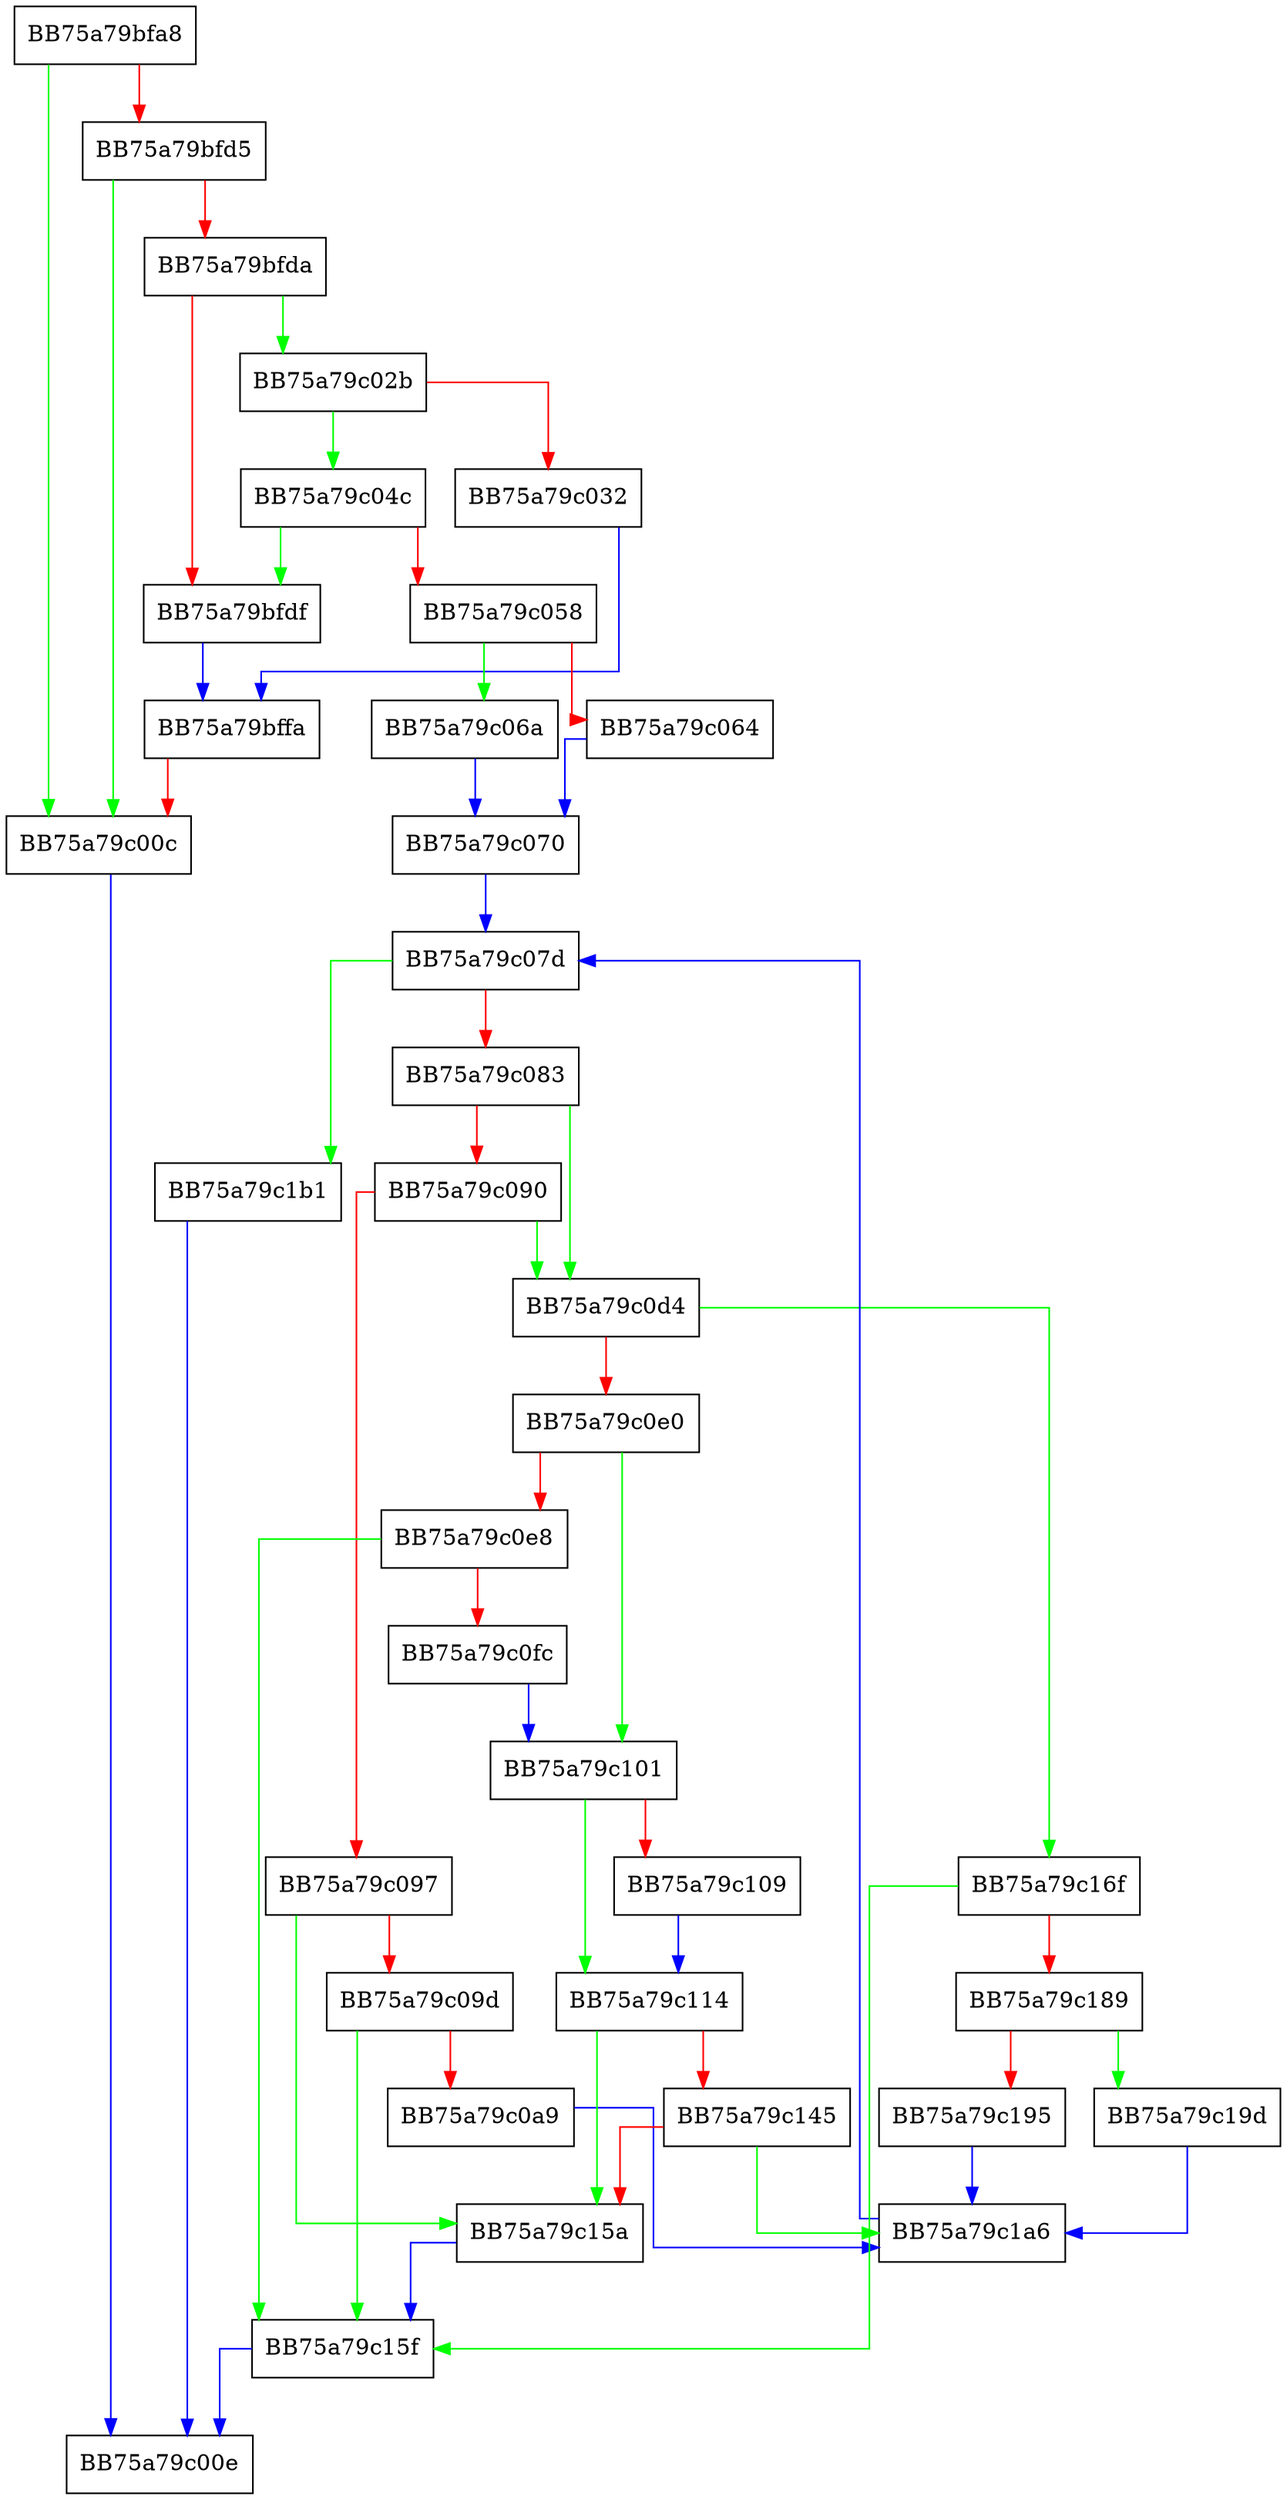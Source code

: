 digraph _fwrite_nolock_internal {
  node [shape="box"];
  graph [splines=ortho];
  BB75a79bfa8 -> BB75a79c00c [color="green"];
  BB75a79bfa8 -> BB75a79bfd5 [color="red"];
  BB75a79bfd5 -> BB75a79c00c [color="green"];
  BB75a79bfd5 -> BB75a79bfda [color="red"];
  BB75a79bfda -> BB75a79c02b [color="green"];
  BB75a79bfda -> BB75a79bfdf [color="red"];
  BB75a79bfdf -> BB75a79bffa [color="blue"];
  BB75a79bffa -> BB75a79c00c [color="red"];
  BB75a79c00c -> BB75a79c00e [color="blue"];
  BB75a79c02b -> BB75a79c04c [color="green"];
  BB75a79c02b -> BB75a79c032 [color="red"];
  BB75a79c032 -> BB75a79bffa [color="blue"];
  BB75a79c04c -> BB75a79bfdf [color="green"];
  BB75a79c04c -> BB75a79c058 [color="red"];
  BB75a79c058 -> BB75a79c06a [color="green"];
  BB75a79c058 -> BB75a79c064 [color="red"];
  BB75a79c064 -> BB75a79c070 [color="blue"];
  BB75a79c06a -> BB75a79c070 [color="blue"];
  BB75a79c070 -> BB75a79c07d [color="blue"];
  BB75a79c07d -> BB75a79c1b1 [color="green"];
  BB75a79c07d -> BB75a79c083 [color="red"];
  BB75a79c083 -> BB75a79c0d4 [color="green"];
  BB75a79c083 -> BB75a79c090 [color="red"];
  BB75a79c090 -> BB75a79c0d4 [color="green"];
  BB75a79c090 -> BB75a79c097 [color="red"];
  BB75a79c097 -> BB75a79c15a [color="green"];
  BB75a79c097 -> BB75a79c09d [color="red"];
  BB75a79c09d -> BB75a79c15f [color="green"];
  BB75a79c09d -> BB75a79c0a9 [color="red"];
  BB75a79c0a9 -> BB75a79c1a6 [color="blue"];
  BB75a79c0d4 -> BB75a79c16f [color="green"];
  BB75a79c0d4 -> BB75a79c0e0 [color="red"];
  BB75a79c0e0 -> BB75a79c101 [color="green"];
  BB75a79c0e0 -> BB75a79c0e8 [color="red"];
  BB75a79c0e8 -> BB75a79c15f [color="green"];
  BB75a79c0e8 -> BB75a79c0fc [color="red"];
  BB75a79c0fc -> BB75a79c101 [color="blue"];
  BB75a79c101 -> BB75a79c114 [color="green"];
  BB75a79c101 -> BB75a79c109 [color="red"];
  BB75a79c109 -> BB75a79c114 [color="blue"];
  BB75a79c114 -> BB75a79c15a [color="green"];
  BB75a79c114 -> BB75a79c145 [color="red"];
  BB75a79c145 -> BB75a79c1a6 [color="green"];
  BB75a79c145 -> BB75a79c15a [color="red"];
  BB75a79c15a -> BB75a79c15f [color="blue"];
  BB75a79c15f -> BB75a79c00e [color="blue"];
  BB75a79c16f -> BB75a79c15f [color="green"];
  BB75a79c16f -> BB75a79c189 [color="red"];
  BB75a79c189 -> BB75a79c19d [color="green"];
  BB75a79c189 -> BB75a79c195 [color="red"];
  BB75a79c195 -> BB75a79c1a6 [color="blue"];
  BB75a79c19d -> BB75a79c1a6 [color="blue"];
  BB75a79c1a6 -> BB75a79c07d [color="blue"];
  BB75a79c1b1 -> BB75a79c00e [color="blue"];
}